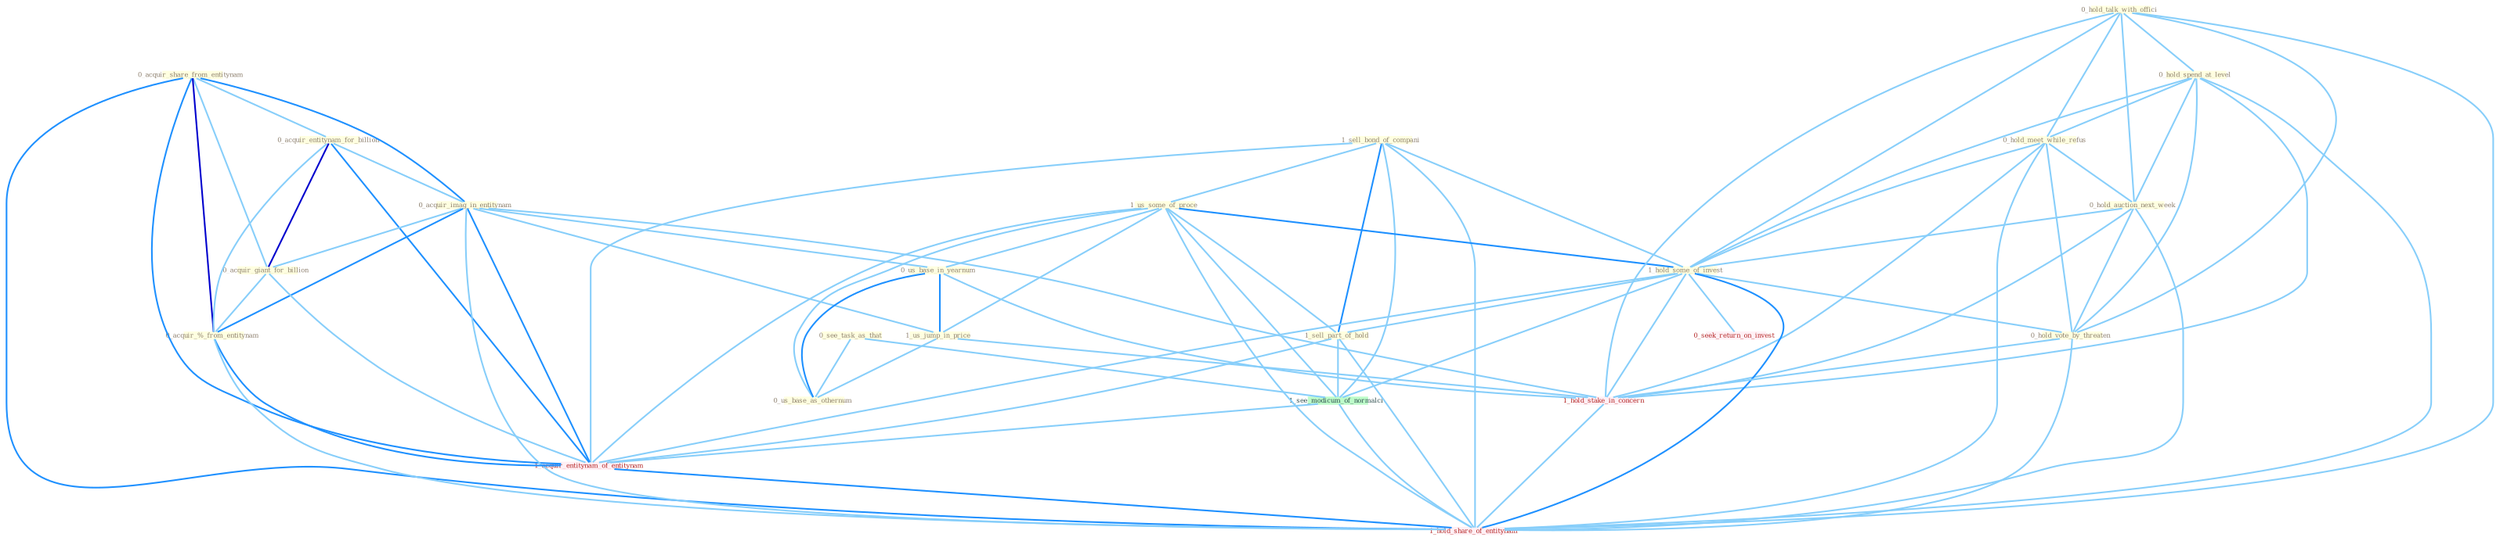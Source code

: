 Graph G{ 
    node
    [shape=polygon,style=filled,width=.5,height=.06,color="#BDFCC9",fixedsize=true,fontsize=4,
    fontcolor="#2f4f4f"];
    {node
    [color="#ffffe0", fontcolor="#8b7d6b"] "1_sell_bond_of_compani " "0_acquir_share_from_entitynam " "0_acquir_entitynam_for_billion " "0_acquir_imag_in_entitynam " "1_us_some_of_proce " "0_hold_talk_with_offici " "0_hold_spend_at_level " "0_acquir_giant_for_billion " "0_us_base_in_yearnum " "1_us_jump_in_price " "0_see_task_as_that " "0_hold_meet_while_refus " "0_hold_auction_next_week " "0_acquir_%_from_entitynam " "1_hold_some_of_invest " "1_sell_part_of_hold " "0_us_base_as_othernum " "0_hold_vote_by_threaten "}
{node [color="#fff0f5", fontcolor="#b22222"] "1_hold_stake_in_concern " "0_seek_return_on_invest " "1_acquir_entitynam_of_entitynam " "1_hold_share_of_entitynam "}
edge [color="#B0E2FF"];

	"1_sell_bond_of_compani " -- "1_us_some_of_proce " [w="1", color="#87cefa" ];
	"1_sell_bond_of_compani " -- "1_hold_some_of_invest " [w="1", color="#87cefa" ];
	"1_sell_bond_of_compani " -- "1_sell_part_of_hold " [w="2", color="#1e90ff" , len=0.8];
	"1_sell_bond_of_compani " -- "1_see_modicum_of_normalci " [w="1", color="#87cefa" ];
	"1_sell_bond_of_compani " -- "1_acquir_entitynam_of_entitynam " [w="1", color="#87cefa" ];
	"1_sell_bond_of_compani " -- "1_hold_share_of_entitynam " [w="1", color="#87cefa" ];
	"0_acquir_share_from_entitynam " -- "0_acquir_entitynam_for_billion " [w="1", color="#87cefa" ];
	"0_acquir_share_from_entitynam " -- "0_acquir_imag_in_entitynam " [w="2", color="#1e90ff" , len=0.8];
	"0_acquir_share_from_entitynam " -- "0_acquir_giant_for_billion " [w="1", color="#87cefa" ];
	"0_acquir_share_from_entitynam " -- "0_acquir_%_from_entitynam " [w="3", color="#0000cd" , len=0.6];
	"0_acquir_share_from_entitynam " -- "1_acquir_entitynam_of_entitynam " [w="2", color="#1e90ff" , len=0.8];
	"0_acquir_share_from_entitynam " -- "1_hold_share_of_entitynam " [w="2", color="#1e90ff" , len=0.8];
	"0_acquir_entitynam_for_billion " -- "0_acquir_imag_in_entitynam " [w="1", color="#87cefa" ];
	"0_acquir_entitynam_for_billion " -- "0_acquir_giant_for_billion " [w="3", color="#0000cd" , len=0.6];
	"0_acquir_entitynam_for_billion " -- "0_acquir_%_from_entitynam " [w="1", color="#87cefa" ];
	"0_acquir_entitynam_for_billion " -- "1_acquir_entitynam_of_entitynam " [w="2", color="#1e90ff" , len=0.8];
	"0_acquir_imag_in_entitynam " -- "0_acquir_giant_for_billion " [w="1", color="#87cefa" ];
	"0_acquir_imag_in_entitynam " -- "0_us_base_in_yearnum " [w="1", color="#87cefa" ];
	"0_acquir_imag_in_entitynam " -- "1_us_jump_in_price " [w="1", color="#87cefa" ];
	"0_acquir_imag_in_entitynam " -- "0_acquir_%_from_entitynam " [w="2", color="#1e90ff" , len=0.8];
	"0_acquir_imag_in_entitynam " -- "1_hold_stake_in_concern " [w="1", color="#87cefa" ];
	"0_acquir_imag_in_entitynam " -- "1_acquir_entitynam_of_entitynam " [w="2", color="#1e90ff" , len=0.8];
	"0_acquir_imag_in_entitynam " -- "1_hold_share_of_entitynam " [w="1", color="#87cefa" ];
	"1_us_some_of_proce " -- "0_us_base_in_yearnum " [w="1", color="#87cefa" ];
	"1_us_some_of_proce " -- "1_us_jump_in_price " [w="1", color="#87cefa" ];
	"1_us_some_of_proce " -- "1_hold_some_of_invest " [w="2", color="#1e90ff" , len=0.8];
	"1_us_some_of_proce " -- "1_sell_part_of_hold " [w="1", color="#87cefa" ];
	"1_us_some_of_proce " -- "0_us_base_as_othernum " [w="1", color="#87cefa" ];
	"1_us_some_of_proce " -- "1_see_modicum_of_normalci " [w="1", color="#87cefa" ];
	"1_us_some_of_proce " -- "1_acquir_entitynam_of_entitynam " [w="1", color="#87cefa" ];
	"1_us_some_of_proce " -- "1_hold_share_of_entitynam " [w="1", color="#87cefa" ];
	"0_hold_talk_with_offici " -- "0_hold_spend_at_level " [w="1", color="#87cefa" ];
	"0_hold_talk_with_offici " -- "0_hold_meet_while_refus " [w="1", color="#87cefa" ];
	"0_hold_talk_with_offici " -- "0_hold_auction_next_week " [w="1", color="#87cefa" ];
	"0_hold_talk_with_offici " -- "1_hold_some_of_invest " [w="1", color="#87cefa" ];
	"0_hold_talk_with_offici " -- "0_hold_vote_by_threaten " [w="1", color="#87cefa" ];
	"0_hold_talk_with_offici " -- "1_hold_stake_in_concern " [w="1", color="#87cefa" ];
	"0_hold_talk_with_offici " -- "1_hold_share_of_entitynam " [w="1", color="#87cefa" ];
	"0_hold_spend_at_level " -- "0_hold_meet_while_refus " [w="1", color="#87cefa" ];
	"0_hold_spend_at_level " -- "0_hold_auction_next_week " [w="1", color="#87cefa" ];
	"0_hold_spend_at_level " -- "1_hold_some_of_invest " [w="1", color="#87cefa" ];
	"0_hold_spend_at_level " -- "0_hold_vote_by_threaten " [w="1", color="#87cefa" ];
	"0_hold_spend_at_level " -- "1_hold_stake_in_concern " [w="1", color="#87cefa" ];
	"0_hold_spend_at_level " -- "1_hold_share_of_entitynam " [w="1", color="#87cefa" ];
	"0_acquir_giant_for_billion " -- "0_acquir_%_from_entitynam " [w="1", color="#87cefa" ];
	"0_acquir_giant_for_billion " -- "1_acquir_entitynam_of_entitynam " [w="1", color="#87cefa" ];
	"0_us_base_in_yearnum " -- "1_us_jump_in_price " [w="2", color="#1e90ff" , len=0.8];
	"0_us_base_in_yearnum " -- "0_us_base_as_othernum " [w="2", color="#1e90ff" , len=0.8];
	"0_us_base_in_yearnum " -- "1_hold_stake_in_concern " [w="1", color="#87cefa" ];
	"1_us_jump_in_price " -- "0_us_base_as_othernum " [w="1", color="#87cefa" ];
	"1_us_jump_in_price " -- "1_hold_stake_in_concern " [w="1", color="#87cefa" ];
	"0_see_task_as_that " -- "0_us_base_as_othernum " [w="1", color="#87cefa" ];
	"0_see_task_as_that " -- "1_see_modicum_of_normalci " [w="1", color="#87cefa" ];
	"0_hold_meet_while_refus " -- "0_hold_auction_next_week " [w="1", color="#87cefa" ];
	"0_hold_meet_while_refus " -- "1_hold_some_of_invest " [w="1", color="#87cefa" ];
	"0_hold_meet_while_refus " -- "0_hold_vote_by_threaten " [w="1", color="#87cefa" ];
	"0_hold_meet_while_refus " -- "1_hold_stake_in_concern " [w="1", color="#87cefa" ];
	"0_hold_meet_while_refus " -- "1_hold_share_of_entitynam " [w="1", color="#87cefa" ];
	"0_hold_auction_next_week " -- "1_hold_some_of_invest " [w="1", color="#87cefa" ];
	"0_hold_auction_next_week " -- "0_hold_vote_by_threaten " [w="1", color="#87cefa" ];
	"0_hold_auction_next_week " -- "1_hold_stake_in_concern " [w="1", color="#87cefa" ];
	"0_hold_auction_next_week " -- "1_hold_share_of_entitynam " [w="1", color="#87cefa" ];
	"0_acquir_%_from_entitynam " -- "1_acquir_entitynam_of_entitynam " [w="2", color="#1e90ff" , len=0.8];
	"0_acquir_%_from_entitynam " -- "1_hold_share_of_entitynam " [w="1", color="#87cefa" ];
	"1_hold_some_of_invest " -- "1_sell_part_of_hold " [w="1", color="#87cefa" ];
	"1_hold_some_of_invest " -- "0_hold_vote_by_threaten " [w="1", color="#87cefa" ];
	"1_hold_some_of_invest " -- "1_hold_stake_in_concern " [w="1", color="#87cefa" ];
	"1_hold_some_of_invest " -- "0_seek_return_on_invest " [w="1", color="#87cefa" ];
	"1_hold_some_of_invest " -- "1_see_modicum_of_normalci " [w="1", color="#87cefa" ];
	"1_hold_some_of_invest " -- "1_acquir_entitynam_of_entitynam " [w="1", color="#87cefa" ];
	"1_hold_some_of_invest " -- "1_hold_share_of_entitynam " [w="2", color="#1e90ff" , len=0.8];
	"1_sell_part_of_hold " -- "1_see_modicum_of_normalci " [w="1", color="#87cefa" ];
	"1_sell_part_of_hold " -- "1_acquir_entitynam_of_entitynam " [w="1", color="#87cefa" ];
	"1_sell_part_of_hold " -- "1_hold_share_of_entitynam " [w="1", color="#87cefa" ];
	"0_hold_vote_by_threaten " -- "1_hold_stake_in_concern " [w="1", color="#87cefa" ];
	"0_hold_vote_by_threaten " -- "1_hold_share_of_entitynam " [w="1", color="#87cefa" ];
	"1_hold_stake_in_concern " -- "1_hold_share_of_entitynam " [w="1", color="#87cefa" ];
	"1_see_modicum_of_normalci " -- "1_acquir_entitynam_of_entitynam " [w="1", color="#87cefa" ];
	"1_see_modicum_of_normalci " -- "1_hold_share_of_entitynam " [w="1", color="#87cefa" ];
	"1_acquir_entitynam_of_entitynam " -- "1_hold_share_of_entitynam " [w="2", color="#1e90ff" , len=0.8];
}